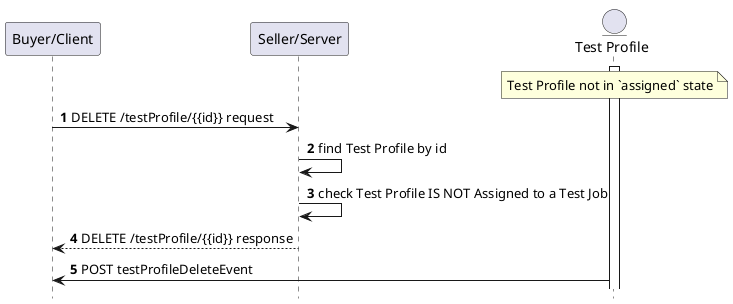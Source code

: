 @startuml useCase5DeleteFlow

hide footbox

participant "Buyer/Client" as B
participant "Seller/Server" as S


entity "Test Profile" as PP
activate PP

autonumber

note over PP: Test Profile not in `assigned` state
B -> S : DELETE /testProfile/{{id}} request

S -> S: find Test Profile by id
S -> S: check Test Profile IS NOT Assigned to a Test Job

S --> B: DELETE /testProfile/{{id}} response
PP -> B: POST testProfileDeleteEvent

@enduml